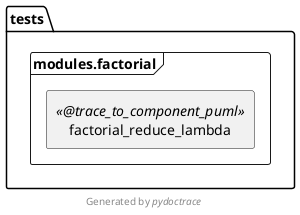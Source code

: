 @startuml tests.modules.factorial.factorial_reduce_lambda-component
skinparam BoxPadding 10
skinparam componentStyle rectangle
set separator .
!pragma useIntermediatePackages false

package tests.modules {
  frame factorial {
    [tests.modules.factorial.factorial_reduce_lambda] as "factorial_reduce_lambda" << @trace_to_component_puml >>
  }
}

footer Generated by //pydoctrace//
@enduml
